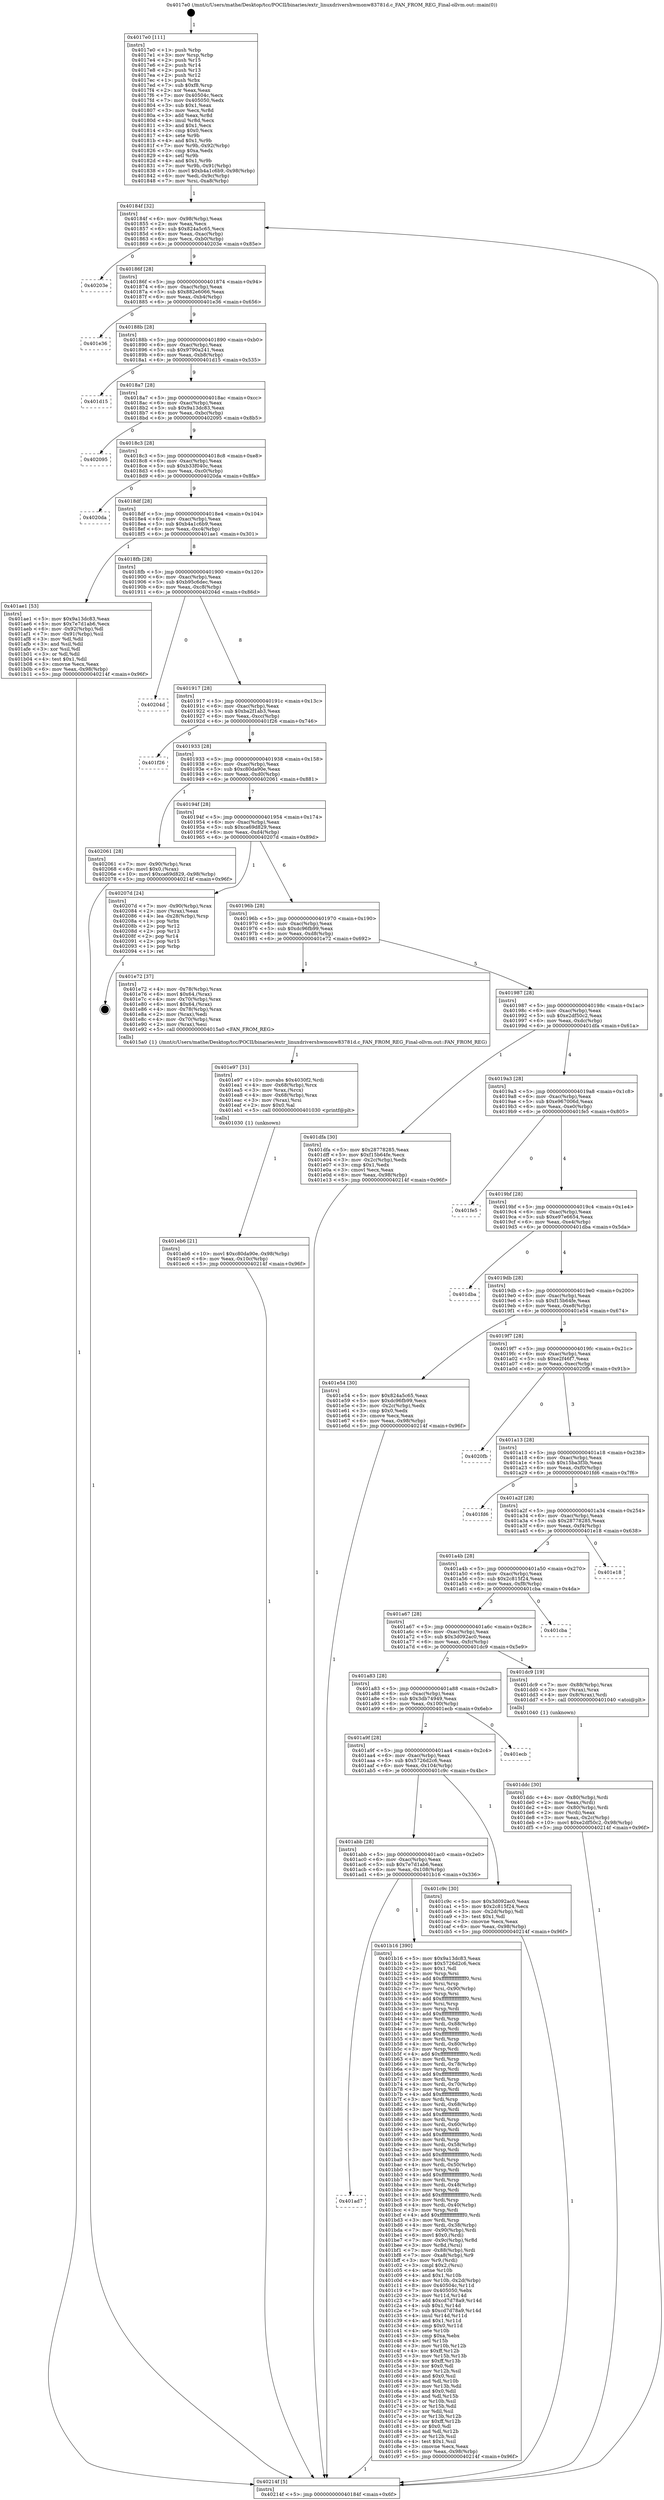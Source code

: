 digraph "0x4017e0" {
  label = "0x4017e0 (/mnt/c/Users/mathe/Desktop/tcc/POCII/binaries/extr_linuxdrivershwmonw83781d.c_FAN_FROM_REG_Final-ollvm.out::main(0))"
  labelloc = "t"
  node[shape=record]

  Entry [label="",width=0.3,height=0.3,shape=circle,fillcolor=black,style=filled]
  "0x40184f" [label="{
     0x40184f [32]\l
     | [instrs]\l
     &nbsp;&nbsp;0x40184f \<+6\>: mov -0x98(%rbp),%eax\l
     &nbsp;&nbsp;0x401855 \<+2\>: mov %eax,%ecx\l
     &nbsp;&nbsp;0x401857 \<+6\>: sub $0x824a5c65,%ecx\l
     &nbsp;&nbsp;0x40185d \<+6\>: mov %eax,-0xac(%rbp)\l
     &nbsp;&nbsp;0x401863 \<+6\>: mov %ecx,-0xb0(%rbp)\l
     &nbsp;&nbsp;0x401869 \<+6\>: je 000000000040203e \<main+0x85e\>\l
  }"]
  "0x40203e" [label="{
     0x40203e\l
  }", style=dashed]
  "0x40186f" [label="{
     0x40186f [28]\l
     | [instrs]\l
     &nbsp;&nbsp;0x40186f \<+5\>: jmp 0000000000401874 \<main+0x94\>\l
     &nbsp;&nbsp;0x401874 \<+6\>: mov -0xac(%rbp),%eax\l
     &nbsp;&nbsp;0x40187a \<+5\>: sub $0x882e6066,%eax\l
     &nbsp;&nbsp;0x40187f \<+6\>: mov %eax,-0xb4(%rbp)\l
     &nbsp;&nbsp;0x401885 \<+6\>: je 0000000000401e36 \<main+0x656\>\l
  }"]
  Exit [label="",width=0.3,height=0.3,shape=circle,fillcolor=black,style=filled,peripheries=2]
  "0x401e36" [label="{
     0x401e36\l
  }", style=dashed]
  "0x40188b" [label="{
     0x40188b [28]\l
     | [instrs]\l
     &nbsp;&nbsp;0x40188b \<+5\>: jmp 0000000000401890 \<main+0xb0\>\l
     &nbsp;&nbsp;0x401890 \<+6\>: mov -0xac(%rbp),%eax\l
     &nbsp;&nbsp;0x401896 \<+5\>: sub $0x9790a241,%eax\l
     &nbsp;&nbsp;0x40189b \<+6\>: mov %eax,-0xb8(%rbp)\l
     &nbsp;&nbsp;0x4018a1 \<+6\>: je 0000000000401d15 \<main+0x535\>\l
  }"]
  "0x401eb6" [label="{
     0x401eb6 [21]\l
     | [instrs]\l
     &nbsp;&nbsp;0x401eb6 \<+10\>: movl $0xc80da90e,-0x98(%rbp)\l
     &nbsp;&nbsp;0x401ec0 \<+6\>: mov %eax,-0x10c(%rbp)\l
     &nbsp;&nbsp;0x401ec6 \<+5\>: jmp 000000000040214f \<main+0x96f\>\l
  }"]
  "0x401d15" [label="{
     0x401d15\l
  }", style=dashed]
  "0x4018a7" [label="{
     0x4018a7 [28]\l
     | [instrs]\l
     &nbsp;&nbsp;0x4018a7 \<+5\>: jmp 00000000004018ac \<main+0xcc\>\l
     &nbsp;&nbsp;0x4018ac \<+6\>: mov -0xac(%rbp),%eax\l
     &nbsp;&nbsp;0x4018b2 \<+5\>: sub $0x9a13dc83,%eax\l
     &nbsp;&nbsp;0x4018b7 \<+6\>: mov %eax,-0xbc(%rbp)\l
     &nbsp;&nbsp;0x4018bd \<+6\>: je 0000000000402095 \<main+0x8b5\>\l
  }"]
  "0x401e97" [label="{
     0x401e97 [31]\l
     | [instrs]\l
     &nbsp;&nbsp;0x401e97 \<+10\>: movabs $0x4030f2,%rdi\l
     &nbsp;&nbsp;0x401ea1 \<+4\>: mov -0x68(%rbp),%rcx\l
     &nbsp;&nbsp;0x401ea5 \<+3\>: mov %rax,(%rcx)\l
     &nbsp;&nbsp;0x401ea8 \<+4\>: mov -0x68(%rbp),%rax\l
     &nbsp;&nbsp;0x401eac \<+3\>: mov (%rax),%rsi\l
     &nbsp;&nbsp;0x401eaf \<+2\>: mov $0x0,%al\l
     &nbsp;&nbsp;0x401eb1 \<+5\>: call 0000000000401030 \<printf@plt\>\l
     | [calls]\l
     &nbsp;&nbsp;0x401030 \{1\} (unknown)\l
  }"]
  "0x402095" [label="{
     0x402095\l
  }", style=dashed]
  "0x4018c3" [label="{
     0x4018c3 [28]\l
     | [instrs]\l
     &nbsp;&nbsp;0x4018c3 \<+5\>: jmp 00000000004018c8 \<main+0xe8\>\l
     &nbsp;&nbsp;0x4018c8 \<+6\>: mov -0xac(%rbp),%eax\l
     &nbsp;&nbsp;0x4018ce \<+5\>: sub $0xb33f040c,%eax\l
     &nbsp;&nbsp;0x4018d3 \<+6\>: mov %eax,-0xc0(%rbp)\l
     &nbsp;&nbsp;0x4018d9 \<+6\>: je 00000000004020da \<main+0x8fa\>\l
  }"]
  "0x401ddc" [label="{
     0x401ddc [30]\l
     | [instrs]\l
     &nbsp;&nbsp;0x401ddc \<+4\>: mov -0x80(%rbp),%rdi\l
     &nbsp;&nbsp;0x401de0 \<+2\>: mov %eax,(%rdi)\l
     &nbsp;&nbsp;0x401de2 \<+4\>: mov -0x80(%rbp),%rdi\l
     &nbsp;&nbsp;0x401de6 \<+2\>: mov (%rdi),%eax\l
     &nbsp;&nbsp;0x401de8 \<+3\>: mov %eax,-0x2c(%rbp)\l
     &nbsp;&nbsp;0x401deb \<+10\>: movl $0xe2df50c2,-0x98(%rbp)\l
     &nbsp;&nbsp;0x401df5 \<+5\>: jmp 000000000040214f \<main+0x96f\>\l
  }"]
  "0x4020da" [label="{
     0x4020da\l
  }", style=dashed]
  "0x4018df" [label="{
     0x4018df [28]\l
     | [instrs]\l
     &nbsp;&nbsp;0x4018df \<+5\>: jmp 00000000004018e4 \<main+0x104\>\l
     &nbsp;&nbsp;0x4018e4 \<+6\>: mov -0xac(%rbp),%eax\l
     &nbsp;&nbsp;0x4018ea \<+5\>: sub $0xb4a1c6b9,%eax\l
     &nbsp;&nbsp;0x4018ef \<+6\>: mov %eax,-0xc4(%rbp)\l
     &nbsp;&nbsp;0x4018f5 \<+6\>: je 0000000000401ae1 \<main+0x301\>\l
  }"]
  "0x401ad7" [label="{
     0x401ad7\l
  }", style=dashed]
  "0x401ae1" [label="{
     0x401ae1 [53]\l
     | [instrs]\l
     &nbsp;&nbsp;0x401ae1 \<+5\>: mov $0x9a13dc83,%eax\l
     &nbsp;&nbsp;0x401ae6 \<+5\>: mov $0x7e7d1ab6,%ecx\l
     &nbsp;&nbsp;0x401aeb \<+6\>: mov -0x92(%rbp),%dl\l
     &nbsp;&nbsp;0x401af1 \<+7\>: mov -0x91(%rbp),%sil\l
     &nbsp;&nbsp;0x401af8 \<+3\>: mov %dl,%dil\l
     &nbsp;&nbsp;0x401afb \<+3\>: and %sil,%dil\l
     &nbsp;&nbsp;0x401afe \<+3\>: xor %sil,%dl\l
     &nbsp;&nbsp;0x401b01 \<+3\>: or %dl,%dil\l
     &nbsp;&nbsp;0x401b04 \<+4\>: test $0x1,%dil\l
     &nbsp;&nbsp;0x401b08 \<+3\>: cmovne %ecx,%eax\l
     &nbsp;&nbsp;0x401b0b \<+6\>: mov %eax,-0x98(%rbp)\l
     &nbsp;&nbsp;0x401b11 \<+5\>: jmp 000000000040214f \<main+0x96f\>\l
  }"]
  "0x4018fb" [label="{
     0x4018fb [28]\l
     | [instrs]\l
     &nbsp;&nbsp;0x4018fb \<+5\>: jmp 0000000000401900 \<main+0x120\>\l
     &nbsp;&nbsp;0x401900 \<+6\>: mov -0xac(%rbp),%eax\l
     &nbsp;&nbsp;0x401906 \<+5\>: sub $0xb95c6dec,%eax\l
     &nbsp;&nbsp;0x40190b \<+6\>: mov %eax,-0xc8(%rbp)\l
     &nbsp;&nbsp;0x401911 \<+6\>: je 000000000040204d \<main+0x86d\>\l
  }"]
  "0x40214f" [label="{
     0x40214f [5]\l
     | [instrs]\l
     &nbsp;&nbsp;0x40214f \<+5\>: jmp 000000000040184f \<main+0x6f\>\l
  }"]
  "0x4017e0" [label="{
     0x4017e0 [111]\l
     | [instrs]\l
     &nbsp;&nbsp;0x4017e0 \<+1\>: push %rbp\l
     &nbsp;&nbsp;0x4017e1 \<+3\>: mov %rsp,%rbp\l
     &nbsp;&nbsp;0x4017e4 \<+2\>: push %r15\l
     &nbsp;&nbsp;0x4017e6 \<+2\>: push %r14\l
     &nbsp;&nbsp;0x4017e8 \<+2\>: push %r13\l
     &nbsp;&nbsp;0x4017ea \<+2\>: push %r12\l
     &nbsp;&nbsp;0x4017ec \<+1\>: push %rbx\l
     &nbsp;&nbsp;0x4017ed \<+7\>: sub $0xf8,%rsp\l
     &nbsp;&nbsp;0x4017f4 \<+2\>: xor %eax,%eax\l
     &nbsp;&nbsp;0x4017f6 \<+7\>: mov 0x40504c,%ecx\l
     &nbsp;&nbsp;0x4017fd \<+7\>: mov 0x405050,%edx\l
     &nbsp;&nbsp;0x401804 \<+3\>: sub $0x1,%eax\l
     &nbsp;&nbsp;0x401807 \<+3\>: mov %ecx,%r8d\l
     &nbsp;&nbsp;0x40180a \<+3\>: add %eax,%r8d\l
     &nbsp;&nbsp;0x40180d \<+4\>: imul %r8d,%ecx\l
     &nbsp;&nbsp;0x401811 \<+3\>: and $0x1,%ecx\l
     &nbsp;&nbsp;0x401814 \<+3\>: cmp $0x0,%ecx\l
     &nbsp;&nbsp;0x401817 \<+4\>: sete %r9b\l
     &nbsp;&nbsp;0x40181b \<+4\>: and $0x1,%r9b\l
     &nbsp;&nbsp;0x40181f \<+7\>: mov %r9b,-0x92(%rbp)\l
     &nbsp;&nbsp;0x401826 \<+3\>: cmp $0xa,%edx\l
     &nbsp;&nbsp;0x401829 \<+4\>: setl %r9b\l
     &nbsp;&nbsp;0x40182d \<+4\>: and $0x1,%r9b\l
     &nbsp;&nbsp;0x401831 \<+7\>: mov %r9b,-0x91(%rbp)\l
     &nbsp;&nbsp;0x401838 \<+10\>: movl $0xb4a1c6b9,-0x98(%rbp)\l
     &nbsp;&nbsp;0x401842 \<+6\>: mov %edi,-0x9c(%rbp)\l
     &nbsp;&nbsp;0x401848 \<+7\>: mov %rsi,-0xa8(%rbp)\l
  }"]
  "0x401b16" [label="{
     0x401b16 [390]\l
     | [instrs]\l
     &nbsp;&nbsp;0x401b16 \<+5\>: mov $0x9a13dc83,%eax\l
     &nbsp;&nbsp;0x401b1b \<+5\>: mov $0x5726d2c6,%ecx\l
     &nbsp;&nbsp;0x401b20 \<+2\>: mov $0x1,%dl\l
     &nbsp;&nbsp;0x401b22 \<+3\>: mov %rsp,%rsi\l
     &nbsp;&nbsp;0x401b25 \<+4\>: add $0xfffffffffffffff0,%rsi\l
     &nbsp;&nbsp;0x401b29 \<+3\>: mov %rsi,%rsp\l
     &nbsp;&nbsp;0x401b2c \<+7\>: mov %rsi,-0x90(%rbp)\l
     &nbsp;&nbsp;0x401b33 \<+3\>: mov %rsp,%rsi\l
     &nbsp;&nbsp;0x401b36 \<+4\>: add $0xfffffffffffffff0,%rsi\l
     &nbsp;&nbsp;0x401b3a \<+3\>: mov %rsi,%rsp\l
     &nbsp;&nbsp;0x401b3d \<+3\>: mov %rsp,%rdi\l
     &nbsp;&nbsp;0x401b40 \<+4\>: add $0xfffffffffffffff0,%rdi\l
     &nbsp;&nbsp;0x401b44 \<+3\>: mov %rdi,%rsp\l
     &nbsp;&nbsp;0x401b47 \<+7\>: mov %rdi,-0x88(%rbp)\l
     &nbsp;&nbsp;0x401b4e \<+3\>: mov %rsp,%rdi\l
     &nbsp;&nbsp;0x401b51 \<+4\>: add $0xfffffffffffffff0,%rdi\l
     &nbsp;&nbsp;0x401b55 \<+3\>: mov %rdi,%rsp\l
     &nbsp;&nbsp;0x401b58 \<+4\>: mov %rdi,-0x80(%rbp)\l
     &nbsp;&nbsp;0x401b5c \<+3\>: mov %rsp,%rdi\l
     &nbsp;&nbsp;0x401b5f \<+4\>: add $0xfffffffffffffff0,%rdi\l
     &nbsp;&nbsp;0x401b63 \<+3\>: mov %rdi,%rsp\l
     &nbsp;&nbsp;0x401b66 \<+4\>: mov %rdi,-0x78(%rbp)\l
     &nbsp;&nbsp;0x401b6a \<+3\>: mov %rsp,%rdi\l
     &nbsp;&nbsp;0x401b6d \<+4\>: add $0xfffffffffffffff0,%rdi\l
     &nbsp;&nbsp;0x401b71 \<+3\>: mov %rdi,%rsp\l
     &nbsp;&nbsp;0x401b74 \<+4\>: mov %rdi,-0x70(%rbp)\l
     &nbsp;&nbsp;0x401b78 \<+3\>: mov %rsp,%rdi\l
     &nbsp;&nbsp;0x401b7b \<+4\>: add $0xfffffffffffffff0,%rdi\l
     &nbsp;&nbsp;0x401b7f \<+3\>: mov %rdi,%rsp\l
     &nbsp;&nbsp;0x401b82 \<+4\>: mov %rdi,-0x68(%rbp)\l
     &nbsp;&nbsp;0x401b86 \<+3\>: mov %rsp,%rdi\l
     &nbsp;&nbsp;0x401b89 \<+4\>: add $0xfffffffffffffff0,%rdi\l
     &nbsp;&nbsp;0x401b8d \<+3\>: mov %rdi,%rsp\l
     &nbsp;&nbsp;0x401b90 \<+4\>: mov %rdi,-0x60(%rbp)\l
     &nbsp;&nbsp;0x401b94 \<+3\>: mov %rsp,%rdi\l
     &nbsp;&nbsp;0x401b97 \<+4\>: add $0xfffffffffffffff0,%rdi\l
     &nbsp;&nbsp;0x401b9b \<+3\>: mov %rdi,%rsp\l
     &nbsp;&nbsp;0x401b9e \<+4\>: mov %rdi,-0x58(%rbp)\l
     &nbsp;&nbsp;0x401ba2 \<+3\>: mov %rsp,%rdi\l
     &nbsp;&nbsp;0x401ba5 \<+4\>: add $0xfffffffffffffff0,%rdi\l
     &nbsp;&nbsp;0x401ba9 \<+3\>: mov %rdi,%rsp\l
     &nbsp;&nbsp;0x401bac \<+4\>: mov %rdi,-0x50(%rbp)\l
     &nbsp;&nbsp;0x401bb0 \<+3\>: mov %rsp,%rdi\l
     &nbsp;&nbsp;0x401bb3 \<+4\>: add $0xfffffffffffffff0,%rdi\l
     &nbsp;&nbsp;0x401bb7 \<+3\>: mov %rdi,%rsp\l
     &nbsp;&nbsp;0x401bba \<+4\>: mov %rdi,-0x48(%rbp)\l
     &nbsp;&nbsp;0x401bbe \<+3\>: mov %rsp,%rdi\l
     &nbsp;&nbsp;0x401bc1 \<+4\>: add $0xfffffffffffffff0,%rdi\l
     &nbsp;&nbsp;0x401bc5 \<+3\>: mov %rdi,%rsp\l
     &nbsp;&nbsp;0x401bc8 \<+4\>: mov %rdi,-0x40(%rbp)\l
     &nbsp;&nbsp;0x401bcc \<+3\>: mov %rsp,%rdi\l
     &nbsp;&nbsp;0x401bcf \<+4\>: add $0xfffffffffffffff0,%rdi\l
     &nbsp;&nbsp;0x401bd3 \<+3\>: mov %rdi,%rsp\l
     &nbsp;&nbsp;0x401bd6 \<+4\>: mov %rdi,-0x38(%rbp)\l
     &nbsp;&nbsp;0x401bda \<+7\>: mov -0x90(%rbp),%rdi\l
     &nbsp;&nbsp;0x401be1 \<+6\>: movl $0x0,(%rdi)\l
     &nbsp;&nbsp;0x401be7 \<+7\>: mov -0x9c(%rbp),%r8d\l
     &nbsp;&nbsp;0x401bee \<+3\>: mov %r8d,(%rsi)\l
     &nbsp;&nbsp;0x401bf1 \<+7\>: mov -0x88(%rbp),%rdi\l
     &nbsp;&nbsp;0x401bf8 \<+7\>: mov -0xa8(%rbp),%r9\l
     &nbsp;&nbsp;0x401bff \<+3\>: mov %r9,(%rdi)\l
     &nbsp;&nbsp;0x401c02 \<+3\>: cmpl $0x2,(%rsi)\l
     &nbsp;&nbsp;0x401c05 \<+4\>: setne %r10b\l
     &nbsp;&nbsp;0x401c09 \<+4\>: and $0x1,%r10b\l
     &nbsp;&nbsp;0x401c0d \<+4\>: mov %r10b,-0x2d(%rbp)\l
     &nbsp;&nbsp;0x401c11 \<+8\>: mov 0x40504c,%r11d\l
     &nbsp;&nbsp;0x401c19 \<+7\>: mov 0x405050,%ebx\l
     &nbsp;&nbsp;0x401c20 \<+3\>: mov %r11d,%r14d\l
     &nbsp;&nbsp;0x401c23 \<+7\>: add $0xcd7d78a9,%r14d\l
     &nbsp;&nbsp;0x401c2a \<+4\>: sub $0x1,%r14d\l
     &nbsp;&nbsp;0x401c2e \<+7\>: sub $0xcd7d78a9,%r14d\l
     &nbsp;&nbsp;0x401c35 \<+4\>: imul %r14d,%r11d\l
     &nbsp;&nbsp;0x401c39 \<+4\>: and $0x1,%r11d\l
     &nbsp;&nbsp;0x401c3d \<+4\>: cmp $0x0,%r11d\l
     &nbsp;&nbsp;0x401c41 \<+4\>: sete %r10b\l
     &nbsp;&nbsp;0x401c45 \<+3\>: cmp $0xa,%ebx\l
     &nbsp;&nbsp;0x401c48 \<+4\>: setl %r15b\l
     &nbsp;&nbsp;0x401c4c \<+3\>: mov %r10b,%r12b\l
     &nbsp;&nbsp;0x401c4f \<+4\>: xor $0xff,%r12b\l
     &nbsp;&nbsp;0x401c53 \<+3\>: mov %r15b,%r13b\l
     &nbsp;&nbsp;0x401c56 \<+4\>: xor $0xff,%r13b\l
     &nbsp;&nbsp;0x401c5a \<+3\>: xor $0x0,%dl\l
     &nbsp;&nbsp;0x401c5d \<+3\>: mov %r12b,%sil\l
     &nbsp;&nbsp;0x401c60 \<+4\>: and $0x0,%sil\l
     &nbsp;&nbsp;0x401c64 \<+3\>: and %dl,%r10b\l
     &nbsp;&nbsp;0x401c67 \<+3\>: mov %r13b,%dil\l
     &nbsp;&nbsp;0x401c6a \<+4\>: and $0x0,%dil\l
     &nbsp;&nbsp;0x401c6e \<+3\>: and %dl,%r15b\l
     &nbsp;&nbsp;0x401c71 \<+3\>: or %r10b,%sil\l
     &nbsp;&nbsp;0x401c74 \<+3\>: or %r15b,%dil\l
     &nbsp;&nbsp;0x401c77 \<+3\>: xor %dil,%sil\l
     &nbsp;&nbsp;0x401c7a \<+3\>: or %r13b,%r12b\l
     &nbsp;&nbsp;0x401c7d \<+4\>: xor $0xff,%r12b\l
     &nbsp;&nbsp;0x401c81 \<+3\>: or $0x0,%dl\l
     &nbsp;&nbsp;0x401c84 \<+3\>: and %dl,%r12b\l
     &nbsp;&nbsp;0x401c87 \<+3\>: or %r12b,%sil\l
     &nbsp;&nbsp;0x401c8a \<+4\>: test $0x1,%sil\l
     &nbsp;&nbsp;0x401c8e \<+3\>: cmovne %ecx,%eax\l
     &nbsp;&nbsp;0x401c91 \<+6\>: mov %eax,-0x98(%rbp)\l
     &nbsp;&nbsp;0x401c97 \<+5\>: jmp 000000000040214f \<main+0x96f\>\l
  }"]
  "0x40204d" [label="{
     0x40204d\l
  }", style=dashed]
  "0x401917" [label="{
     0x401917 [28]\l
     | [instrs]\l
     &nbsp;&nbsp;0x401917 \<+5\>: jmp 000000000040191c \<main+0x13c\>\l
     &nbsp;&nbsp;0x40191c \<+6\>: mov -0xac(%rbp),%eax\l
     &nbsp;&nbsp;0x401922 \<+5\>: sub $0xba2f1ab3,%eax\l
     &nbsp;&nbsp;0x401927 \<+6\>: mov %eax,-0xcc(%rbp)\l
     &nbsp;&nbsp;0x40192d \<+6\>: je 0000000000401f26 \<main+0x746\>\l
  }"]
  "0x401abb" [label="{
     0x401abb [28]\l
     | [instrs]\l
     &nbsp;&nbsp;0x401abb \<+5\>: jmp 0000000000401ac0 \<main+0x2e0\>\l
     &nbsp;&nbsp;0x401ac0 \<+6\>: mov -0xac(%rbp),%eax\l
     &nbsp;&nbsp;0x401ac6 \<+5\>: sub $0x7e7d1ab6,%eax\l
     &nbsp;&nbsp;0x401acb \<+6\>: mov %eax,-0x108(%rbp)\l
     &nbsp;&nbsp;0x401ad1 \<+6\>: je 0000000000401b16 \<main+0x336\>\l
  }"]
  "0x401f26" [label="{
     0x401f26\l
  }", style=dashed]
  "0x401933" [label="{
     0x401933 [28]\l
     | [instrs]\l
     &nbsp;&nbsp;0x401933 \<+5\>: jmp 0000000000401938 \<main+0x158\>\l
     &nbsp;&nbsp;0x401938 \<+6\>: mov -0xac(%rbp),%eax\l
     &nbsp;&nbsp;0x40193e \<+5\>: sub $0xc80da90e,%eax\l
     &nbsp;&nbsp;0x401943 \<+6\>: mov %eax,-0xd0(%rbp)\l
     &nbsp;&nbsp;0x401949 \<+6\>: je 0000000000402061 \<main+0x881\>\l
  }"]
  "0x401c9c" [label="{
     0x401c9c [30]\l
     | [instrs]\l
     &nbsp;&nbsp;0x401c9c \<+5\>: mov $0x3d092ac0,%eax\l
     &nbsp;&nbsp;0x401ca1 \<+5\>: mov $0x2c815f24,%ecx\l
     &nbsp;&nbsp;0x401ca6 \<+3\>: mov -0x2d(%rbp),%dl\l
     &nbsp;&nbsp;0x401ca9 \<+3\>: test $0x1,%dl\l
     &nbsp;&nbsp;0x401cac \<+3\>: cmovne %ecx,%eax\l
     &nbsp;&nbsp;0x401caf \<+6\>: mov %eax,-0x98(%rbp)\l
     &nbsp;&nbsp;0x401cb5 \<+5\>: jmp 000000000040214f \<main+0x96f\>\l
  }"]
  "0x402061" [label="{
     0x402061 [28]\l
     | [instrs]\l
     &nbsp;&nbsp;0x402061 \<+7\>: mov -0x90(%rbp),%rax\l
     &nbsp;&nbsp;0x402068 \<+6\>: movl $0x0,(%rax)\l
     &nbsp;&nbsp;0x40206e \<+10\>: movl $0xca69d829,-0x98(%rbp)\l
     &nbsp;&nbsp;0x402078 \<+5\>: jmp 000000000040214f \<main+0x96f\>\l
  }"]
  "0x40194f" [label="{
     0x40194f [28]\l
     | [instrs]\l
     &nbsp;&nbsp;0x40194f \<+5\>: jmp 0000000000401954 \<main+0x174\>\l
     &nbsp;&nbsp;0x401954 \<+6\>: mov -0xac(%rbp),%eax\l
     &nbsp;&nbsp;0x40195a \<+5\>: sub $0xca69d829,%eax\l
     &nbsp;&nbsp;0x40195f \<+6\>: mov %eax,-0xd4(%rbp)\l
     &nbsp;&nbsp;0x401965 \<+6\>: je 000000000040207d \<main+0x89d\>\l
  }"]
  "0x401a9f" [label="{
     0x401a9f [28]\l
     | [instrs]\l
     &nbsp;&nbsp;0x401a9f \<+5\>: jmp 0000000000401aa4 \<main+0x2c4\>\l
     &nbsp;&nbsp;0x401aa4 \<+6\>: mov -0xac(%rbp),%eax\l
     &nbsp;&nbsp;0x401aaa \<+5\>: sub $0x5726d2c6,%eax\l
     &nbsp;&nbsp;0x401aaf \<+6\>: mov %eax,-0x104(%rbp)\l
     &nbsp;&nbsp;0x401ab5 \<+6\>: je 0000000000401c9c \<main+0x4bc\>\l
  }"]
  "0x40207d" [label="{
     0x40207d [24]\l
     | [instrs]\l
     &nbsp;&nbsp;0x40207d \<+7\>: mov -0x90(%rbp),%rax\l
     &nbsp;&nbsp;0x402084 \<+2\>: mov (%rax),%eax\l
     &nbsp;&nbsp;0x402086 \<+4\>: lea -0x28(%rbp),%rsp\l
     &nbsp;&nbsp;0x40208a \<+1\>: pop %rbx\l
     &nbsp;&nbsp;0x40208b \<+2\>: pop %r12\l
     &nbsp;&nbsp;0x40208d \<+2\>: pop %r13\l
     &nbsp;&nbsp;0x40208f \<+2\>: pop %r14\l
     &nbsp;&nbsp;0x402091 \<+2\>: pop %r15\l
     &nbsp;&nbsp;0x402093 \<+1\>: pop %rbp\l
     &nbsp;&nbsp;0x402094 \<+1\>: ret\l
  }"]
  "0x40196b" [label="{
     0x40196b [28]\l
     | [instrs]\l
     &nbsp;&nbsp;0x40196b \<+5\>: jmp 0000000000401970 \<main+0x190\>\l
     &nbsp;&nbsp;0x401970 \<+6\>: mov -0xac(%rbp),%eax\l
     &nbsp;&nbsp;0x401976 \<+5\>: sub $0xdc96fb99,%eax\l
     &nbsp;&nbsp;0x40197b \<+6\>: mov %eax,-0xd8(%rbp)\l
     &nbsp;&nbsp;0x401981 \<+6\>: je 0000000000401e72 \<main+0x692\>\l
  }"]
  "0x401ecb" [label="{
     0x401ecb\l
  }", style=dashed]
  "0x401e72" [label="{
     0x401e72 [37]\l
     | [instrs]\l
     &nbsp;&nbsp;0x401e72 \<+4\>: mov -0x78(%rbp),%rax\l
     &nbsp;&nbsp;0x401e76 \<+6\>: movl $0x64,(%rax)\l
     &nbsp;&nbsp;0x401e7c \<+4\>: mov -0x70(%rbp),%rax\l
     &nbsp;&nbsp;0x401e80 \<+6\>: movl $0x64,(%rax)\l
     &nbsp;&nbsp;0x401e86 \<+4\>: mov -0x78(%rbp),%rax\l
     &nbsp;&nbsp;0x401e8a \<+2\>: mov (%rax),%edi\l
     &nbsp;&nbsp;0x401e8c \<+4\>: mov -0x70(%rbp),%rax\l
     &nbsp;&nbsp;0x401e90 \<+2\>: mov (%rax),%esi\l
     &nbsp;&nbsp;0x401e92 \<+5\>: call 00000000004015a0 \<FAN_FROM_REG\>\l
     | [calls]\l
     &nbsp;&nbsp;0x4015a0 \{1\} (/mnt/c/Users/mathe/Desktop/tcc/POCII/binaries/extr_linuxdrivershwmonw83781d.c_FAN_FROM_REG_Final-ollvm.out::FAN_FROM_REG)\l
  }"]
  "0x401987" [label="{
     0x401987 [28]\l
     | [instrs]\l
     &nbsp;&nbsp;0x401987 \<+5\>: jmp 000000000040198c \<main+0x1ac\>\l
     &nbsp;&nbsp;0x40198c \<+6\>: mov -0xac(%rbp),%eax\l
     &nbsp;&nbsp;0x401992 \<+5\>: sub $0xe2df50c2,%eax\l
     &nbsp;&nbsp;0x401997 \<+6\>: mov %eax,-0xdc(%rbp)\l
     &nbsp;&nbsp;0x40199d \<+6\>: je 0000000000401dfa \<main+0x61a\>\l
  }"]
  "0x401a83" [label="{
     0x401a83 [28]\l
     | [instrs]\l
     &nbsp;&nbsp;0x401a83 \<+5\>: jmp 0000000000401a88 \<main+0x2a8\>\l
     &nbsp;&nbsp;0x401a88 \<+6\>: mov -0xac(%rbp),%eax\l
     &nbsp;&nbsp;0x401a8e \<+5\>: sub $0x3db74949,%eax\l
     &nbsp;&nbsp;0x401a93 \<+6\>: mov %eax,-0x100(%rbp)\l
     &nbsp;&nbsp;0x401a99 \<+6\>: je 0000000000401ecb \<main+0x6eb\>\l
  }"]
  "0x401dfa" [label="{
     0x401dfa [30]\l
     | [instrs]\l
     &nbsp;&nbsp;0x401dfa \<+5\>: mov $0x28778285,%eax\l
     &nbsp;&nbsp;0x401dff \<+5\>: mov $0xf15b64fe,%ecx\l
     &nbsp;&nbsp;0x401e04 \<+3\>: mov -0x2c(%rbp),%edx\l
     &nbsp;&nbsp;0x401e07 \<+3\>: cmp $0x1,%edx\l
     &nbsp;&nbsp;0x401e0a \<+3\>: cmovl %ecx,%eax\l
     &nbsp;&nbsp;0x401e0d \<+6\>: mov %eax,-0x98(%rbp)\l
     &nbsp;&nbsp;0x401e13 \<+5\>: jmp 000000000040214f \<main+0x96f\>\l
  }"]
  "0x4019a3" [label="{
     0x4019a3 [28]\l
     | [instrs]\l
     &nbsp;&nbsp;0x4019a3 \<+5\>: jmp 00000000004019a8 \<main+0x1c8\>\l
     &nbsp;&nbsp;0x4019a8 \<+6\>: mov -0xac(%rbp),%eax\l
     &nbsp;&nbsp;0x4019ae \<+5\>: sub $0xe967006d,%eax\l
     &nbsp;&nbsp;0x4019b3 \<+6\>: mov %eax,-0xe0(%rbp)\l
     &nbsp;&nbsp;0x4019b9 \<+6\>: je 0000000000401fe5 \<main+0x805\>\l
  }"]
  "0x401dc9" [label="{
     0x401dc9 [19]\l
     | [instrs]\l
     &nbsp;&nbsp;0x401dc9 \<+7\>: mov -0x88(%rbp),%rax\l
     &nbsp;&nbsp;0x401dd0 \<+3\>: mov (%rax),%rax\l
     &nbsp;&nbsp;0x401dd3 \<+4\>: mov 0x8(%rax),%rdi\l
     &nbsp;&nbsp;0x401dd7 \<+5\>: call 0000000000401040 \<atoi@plt\>\l
     | [calls]\l
     &nbsp;&nbsp;0x401040 \{1\} (unknown)\l
  }"]
  "0x401fe5" [label="{
     0x401fe5\l
  }", style=dashed]
  "0x4019bf" [label="{
     0x4019bf [28]\l
     | [instrs]\l
     &nbsp;&nbsp;0x4019bf \<+5\>: jmp 00000000004019c4 \<main+0x1e4\>\l
     &nbsp;&nbsp;0x4019c4 \<+6\>: mov -0xac(%rbp),%eax\l
     &nbsp;&nbsp;0x4019ca \<+5\>: sub $0xe97e6654,%eax\l
     &nbsp;&nbsp;0x4019cf \<+6\>: mov %eax,-0xe4(%rbp)\l
     &nbsp;&nbsp;0x4019d5 \<+6\>: je 0000000000401dba \<main+0x5da\>\l
  }"]
  "0x401a67" [label="{
     0x401a67 [28]\l
     | [instrs]\l
     &nbsp;&nbsp;0x401a67 \<+5\>: jmp 0000000000401a6c \<main+0x28c\>\l
     &nbsp;&nbsp;0x401a6c \<+6\>: mov -0xac(%rbp),%eax\l
     &nbsp;&nbsp;0x401a72 \<+5\>: sub $0x3d092ac0,%eax\l
     &nbsp;&nbsp;0x401a77 \<+6\>: mov %eax,-0xfc(%rbp)\l
     &nbsp;&nbsp;0x401a7d \<+6\>: je 0000000000401dc9 \<main+0x5e9\>\l
  }"]
  "0x401dba" [label="{
     0x401dba\l
  }", style=dashed]
  "0x4019db" [label="{
     0x4019db [28]\l
     | [instrs]\l
     &nbsp;&nbsp;0x4019db \<+5\>: jmp 00000000004019e0 \<main+0x200\>\l
     &nbsp;&nbsp;0x4019e0 \<+6\>: mov -0xac(%rbp),%eax\l
     &nbsp;&nbsp;0x4019e6 \<+5\>: sub $0xf15b64fe,%eax\l
     &nbsp;&nbsp;0x4019eb \<+6\>: mov %eax,-0xe8(%rbp)\l
     &nbsp;&nbsp;0x4019f1 \<+6\>: je 0000000000401e54 \<main+0x674\>\l
  }"]
  "0x401cba" [label="{
     0x401cba\l
  }", style=dashed]
  "0x401e54" [label="{
     0x401e54 [30]\l
     | [instrs]\l
     &nbsp;&nbsp;0x401e54 \<+5\>: mov $0x824a5c65,%eax\l
     &nbsp;&nbsp;0x401e59 \<+5\>: mov $0xdc96fb99,%ecx\l
     &nbsp;&nbsp;0x401e5e \<+3\>: mov -0x2c(%rbp),%edx\l
     &nbsp;&nbsp;0x401e61 \<+3\>: cmp $0x0,%edx\l
     &nbsp;&nbsp;0x401e64 \<+3\>: cmove %ecx,%eax\l
     &nbsp;&nbsp;0x401e67 \<+6\>: mov %eax,-0x98(%rbp)\l
     &nbsp;&nbsp;0x401e6d \<+5\>: jmp 000000000040214f \<main+0x96f\>\l
  }"]
  "0x4019f7" [label="{
     0x4019f7 [28]\l
     | [instrs]\l
     &nbsp;&nbsp;0x4019f7 \<+5\>: jmp 00000000004019fc \<main+0x21c\>\l
     &nbsp;&nbsp;0x4019fc \<+6\>: mov -0xac(%rbp),%eax\l
     &nbsp;&nbsp;0x401a02 \<+5\>: sub $0xe2f46f7,%eax\l
     &nbsp;&nbsp;0x401a07 \<+6\>: mov %eax,-0xec(%rbp)\l
     &nbsp;&nbsp;0x401a0d \<+6\>: je 00000000004020fb \<main+0x91b\>\l
  }"]
  "0x401a4b" [label="{
     0x401a4b [28]\l
     | [instrs]\l
     &nbsp;&nbsp;0x401a4b \<+5\>: jmp 0000000000401a50 \<main+0x270\>\l
     &nbsp;&nbsp;0x401a50 \<+6\>: mov -0xac(%rbp),%eax\l
     &nbsp;&nbsp;0x401a56 \<+5\>: sub $0x2c815f24,%eax\l
     &nbsp;&nbsp;0x401a5b \<+6\>: mov %eax,-0xf8(%rbp)\l
     &nbsp;&nbsp;0x401a61 \<+6\>: je 0000000000401cba \<main+0x4da\>\l
  }"]
  "0x4020fb" [label="{
     0x4020fb\l
  }", style=dashed]
  "0x401a13" [label="{
     0x401a13 [28]\l
     | [instrs]\l
     &nbsp;&nbsp;0x401a13 \<+5\>: jmp 0000000000401a18 \<main+0x238\>\l
     &nbsp;&nbsp;0x401a18 \<+6\>: mov -0xac(%rbp),%eax\l
     &nbsp;&nbsp;0x401a1e \<+5\>: sub $0x15ba3f3b,%eax\l
     &nbsp;&nbsp;0x401a23 \<+6\>: mov %eax,-0xf0(%rbp)\l
     &nbsp;&nbsp;0x401a29 \<+6\>: je 0000000000401fd6 \<main+0x7f6\>\l
  }"]
  "0x401e18" [label="{
     0x401e18\l
  }", style=dashed]
  "0x401fd6" [label="{
     0x401fd6\l
  }", style=dashed]
  "0x401a2f" [label="{
     0x401a2f [28]\l
     | [instrs]\l
     &nbsp;&nbsp;0x401a2f \<+5\>: jmp 0000000000401a34 \<main+0x254\>\l
     &nbsp;&nbsp;0x401a34 \<+6\>: mov -0xac(%rbp),%eax\l
     &nbsp;&nbsp;0x401a3a \<+5\>: sub $0x28778285,%eax\l
     &nbsp;&nbsp;0x401a3f \<+6\>: mov %eax,-0xf4(%rbp)\l
     &nbsp;&nbsp;0x401a45 \<+6\>: je 0000000000401e18 \<main+0x638\>\l
  }"]
  Entry -> "0x4017e0" [label=" 1"]
  "0x40184f" -> "0x40203e" [label=" 0"]
  "0x40184f" -> "0x40186f" [label=" 9"]
  "0x40207d" -> Exit [label=" 1"]
  "0x40186f" -> "0x401e36" [label=" 0"]
  "0x40186f" -> "0x40188b" [label=" 9"]
  "0x402061" -> "0x40214f" [label=" 1"]
  "0x40188b" -> "0x401d15" [label=" 0"]
  "0x40188b" -> "0x4018a7" [label=" 9"]
  "0x401eb6" -> "0x40214f" [label=" 1"]
  "0x4018a7" -> "0x402095" [label=" 0"]
  "0x4018a7" -> "0x4018c3" [label=" 9"]
  "0x401e97" -> "0x401eb6" [label=" 1"]
  "0x4018c3" -> "0x4020da" [label=" 0"]
  "0x4018c3" -> "0x4018df" [label=" 9"]
  "0x401e72" -> "0x401e97" [label=" 1"]
  "0x4018df" -> "0x401ae1" [label=" 1"]
  "0x4018df" -> "0x4018fb" [label=" 8"]
  "0x401ae1" -> "0x40214f" [label=" 1"]
  "0x4017e0" -> "0x40184f" [label=" 1"]
  "0x40214f" -> "0x40184f" [label=" 8"]
  "0x401dfa" -> "0x40214f" [label=" 1"]
  "0x4018fb" -> "0x40204d" [label=" 0"]
  "0x4018fb" -> "0x401917" [label=" 8"]
  "0x401ddc" -> "0x40214f" [label=" 1"]
  "0x401917" -> "0x401f26" [label=" 0"]
  "0x401917" -> "0x401933" [label=" 8"]
  "0x401c9c" -> "0x40214f" [label=" 1"]
  "0x401933" -> "0x402061" [label=" 1"]
  "0x401933" -> "0x40194f" [label=" 7"]
  "0x401b16" -> "0x40214f" [label=" 1"]
  "0x40194f" -> "0x40207d" [label=" 1"]
  "0x40194f" -> "0x40196b" [label=" 6"]
  "0x401abb" -> "0x401ad7" [label=" 0"]
  "0x40196b" -> "0x401e72" [label=" 1"]
  "0x40196b" -> "0x401987" [label=" 5"]
  "0x401abb" -> "0x401b16" [label=" 1"]
  "0x401987" -> "0x401dfa" [label=" 1"]
  "0x401987" -> "0x4019a3" [label=" 4"]
  "0x401a9f" -> "0x401abb" [label=" 1"]
  "0x4019a3" -> "0x401fe5" [label=" 0"]
  "0x4019a3" -> "0x4019bf" [label=" 4"]
  "0x401a9f" -> "0x401c9c" [label=" 1"]
  "0x4019bf" -> "0x401dba" [label=" 0"]
  "0x4019bf" -> "0x4019db" [label=" 4"]
  "0x401a83" -> "0x401a9f" [label=" 2"]
  "0x4019db" -> "0x401e54" [label=" 1"]
  "0x4019db" -> "0x4019f7" [label=" 3"]
  "0x401a83" -> "0x401ecb" [label=" 0"]
  "0x4019f7" -> "0x4020fb" [label=" 0"]
  "0x4019f7" -> "0x401a13" [label=" 3"]
  "0x401a67" -> "0x401a83" [label=" 2"]
  "0x401a13" -> "0x401fd6" [label=" 0"]
  "0x401a13" -> "0x401a2f" [label=" 3"]
  "0x401a67" -> "0x401dc9" [label=" 1"]
  "0x401a2f" -> "0x401e18" [label=" 0"]
  "0x401a2f" -> "0x401a4b" [label=" 3"]
  "0x401dc9" -> "0x401ddc" [label=" 1"]
  "0x401a4b" -> "0x401cba" [label=" 0"]
  "0x401a4b" -> "0x401a67" [label=" 3"]
  "0x401e54" -> "0x40214f" [label=" 1"]
}

